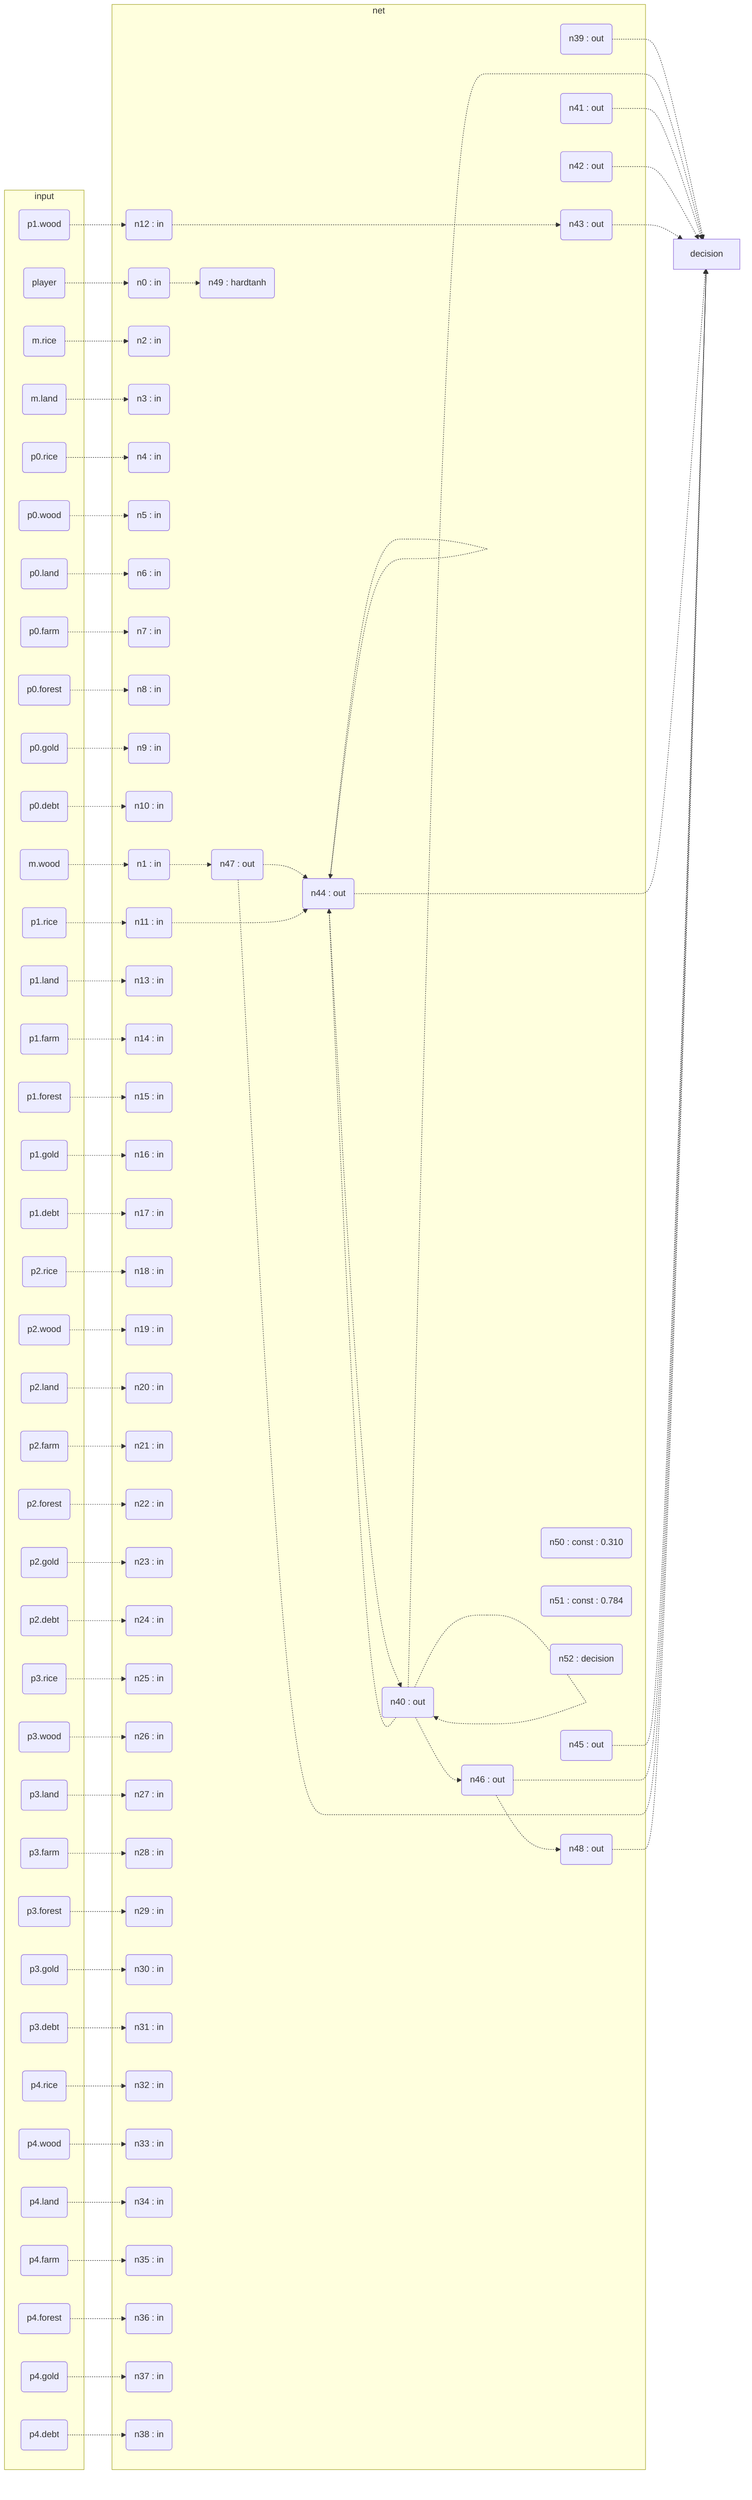 flowchart LR
subgraph input
i0(player)
i1(m.wood)
i2(m.rice)
i3(m.land)
i4(p0.rice)
i5(p0.wood)
i6(p0.land)
i7(p0.farm)
i8(p0.forest)
i9(p0.gold)
i10(p0.debt)
i11(p1.rice)
i12(p1.wood)
i13(p1.land)
i14(p1.farm)
i15(p1.forest)
i16(p1.gold)
i17(p1.debt)
i18(p2.rice)
i19(p2.wood)
i20(p2.land)
i21(p2.farm)
i22(p2.forest)
i23(p2.gold)
i24(p2.debt)
i25(p3.rice)
i26(p3.wood)
i27(p3.land)
i28(p3.farm)
i29(p3.forest)
i30(p3.gold)
i31(p3.debt)
i32(p4.rice)
i33(p4.wood)
i34(p4.land)
i35(p4.farm)
i36(p4.forest)
i37(p4.gold)
i38(p4.debt)
end
subgraph net
i0 -.-> n0 
n0(n0 : in)
i1 -.-> n1 
n1(n1 : in)
i2 -.-> n2 
n2(n2 : in)
i3 -.-> n3 
n3(n3 : in)
i4 -.-> n4 
n4(n4 : in)
i5 -.-> n5 
n5(n5 : in)
i6 -.-> n6 
n6(n6 : in)
i7 -.-> n7 
n7(n7 : in)
i8 -.-> n8 
n8(n8 : in)
i9 -.-> n9 
n9(n9 : in)
i10 -.-> n10 
n10(n10 : in)
i11 -.-> n11 
n11(n11 : in)
i12 -.-> n12 
n12(n12 : in)
i13 -.-> n13 
n13(n13 : in)
i14 -.-> n14 
n14(n14 : in)
i15 -.-> n15 
n15(n15 : in)
i16 -.-> n16 
n16(n16 : in)
i17 -.-> n17 
n17(n17 : in)
i18 -.-> n18 
n18(n18 : in)
i19 -.-> n19 
n19(n19 : in)
i20 -.-> n20 
n20(n20 : in)
i21 -.-> n21 
n21(n21 : in)
i22 -.-> n22 
n22(n22 : in)
i23 -.-> n23 
n23(n23 : in)
i24 -.-> n24 
n24(n24 : in)
i25 -.-> n25 
n25(n25 : in)
i26 -.-> n26 
n26(n26 : in)
i27 -.-> n27 
n27(n27 : in)
i28 -.-> n28 
n28(n28 : in)
i29 -.-> n29 
n29(n29 : in)
i30 -.-> n30 
n30(n30 : in)
i31 -.-> n31 
n31(n31 : in)
i32 -.-> n32 
n32(n32 : in)
i33 -.-> n33 
n33(n33 : in)
i34 -.-> n34 
n34(n34 : in)
i35 -.-> n35 
n35(n35 : in)
i36 -.-> n36 
n36(n36 : in)
i37 -.-> n37 
n37(n37 : in)
i38 -.-> n38 
n38(n38 : in)
n39(n39 : out)
n44 -.-> n40 
n40 -.-> n40 
n40(n40 : out)
n41(n41 : out)
n42(n42 : out)
n12 -.-> n43 
n43(n43 : out)
n47 -.-> n44 
n11 -.-> n44 
n44 -.-> n44 
n40 -.-> n44 
n44(n44 : out)
n45(n45 : out)
n40 -.-> n46 
n46(n46 : out)
n1 -.-> n47 
n47(n47 : out)
n46 -.-> n48 
n48(n48 : out)
n0 -.-> n49 
n49(n49 : hardtanh)
n50(n50 : const : 0.310)
n51(n51 : const : 0.784)
n52(n52 : decision)
end
n39 -.-> decision
n40 -.-> decision
n41 -.-> decision
n42 -.-> decision
n43 -.-> decision
n44 -.-> decision
n45 -.-> decision
n46 -.-> decision
n47 -.-> decision
n48 -.-> decision